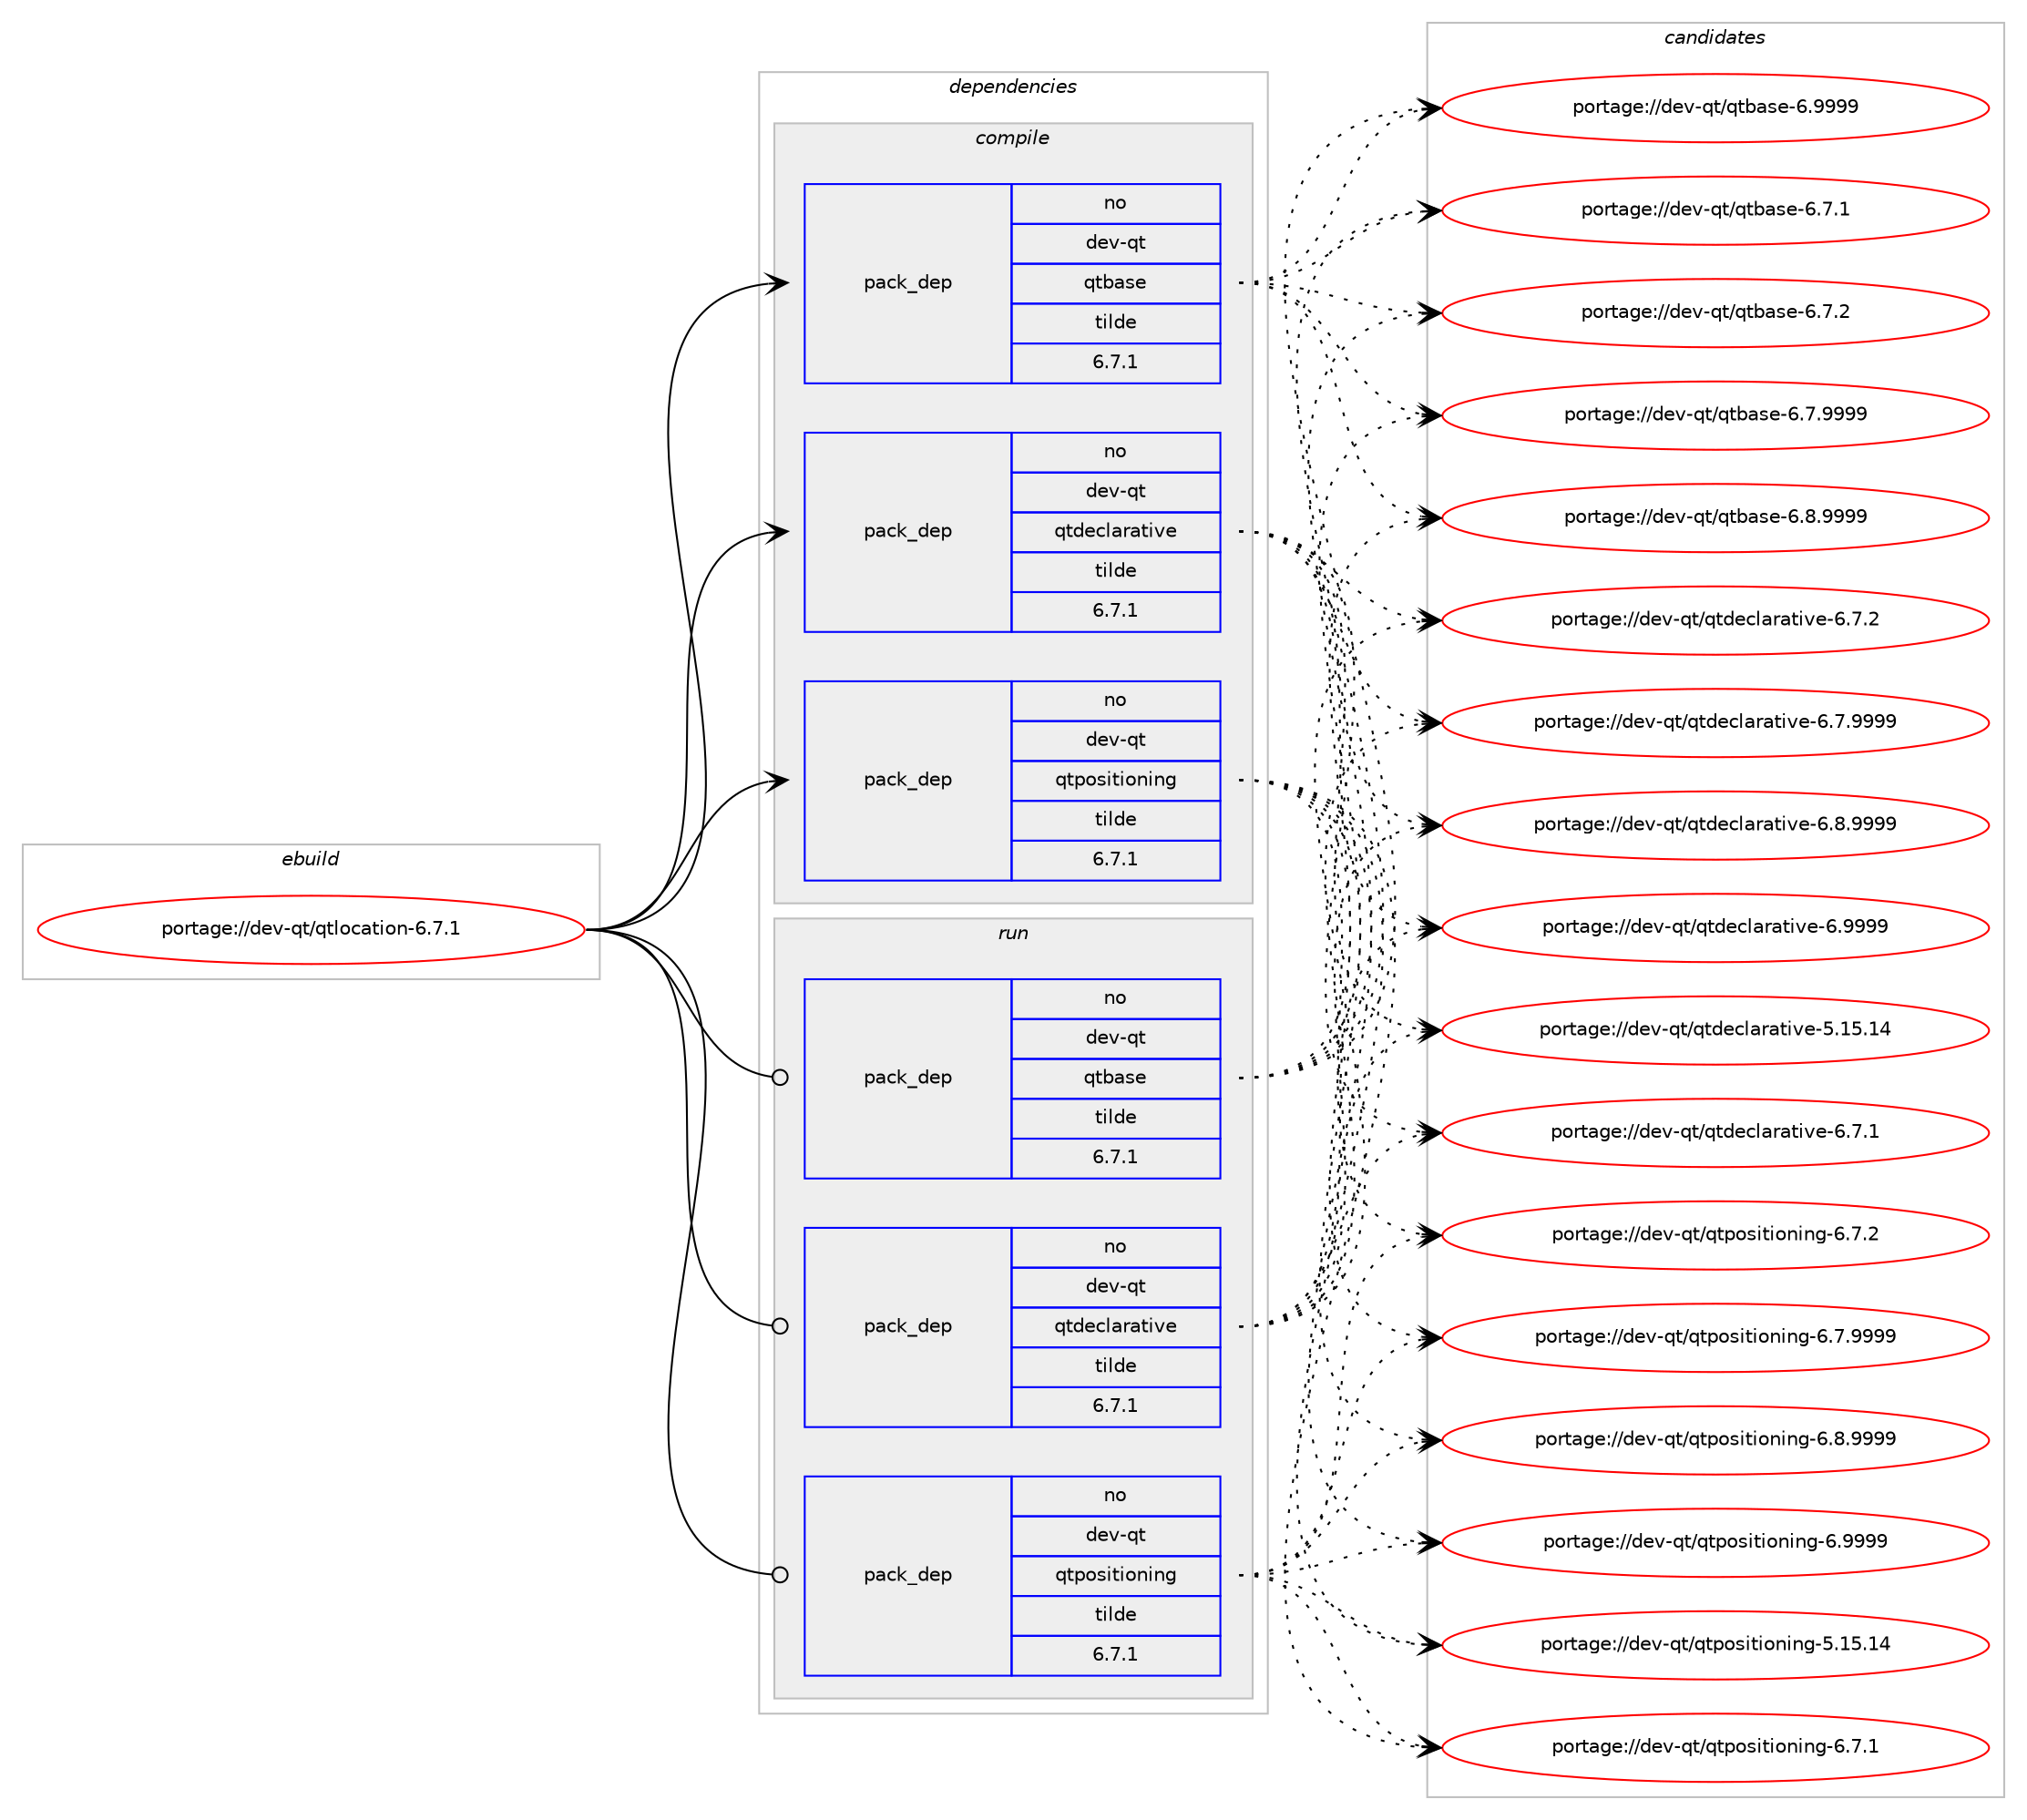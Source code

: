 digraph prolog {

# *************
# Graph options
# *************

newrank=true;
concentrate=true;
compound=true;
graph [rankdir=LR,fontname=Helvetica,fontsize=10,ranksep=1.5];#, ranksep=2.5, nodesep=0.2];
edge  [arrowhead=vee];
node  [fontname=Helvetica,fontsize=10];

# **********
# The ebuild
# **********

subgraph cluster_leftcol {
color=gray;
rank=same;
label=<<i>ebuild</i>>;
id [label="portage://dev-qt/qtlocation-6.7.1", color=red, width=4, href="../dev-qt/qtlocation-6.7.1.svg"];
}

# ****************
# The dependencies
# ****************

subgraph cluster_midcol {
color=gray;
label=<<i>dependencies</i>>;
subgraph cluster_compile {
fillcolor="#eeeeee";
style=filled;
label=<<i>compile</i>>;
subgraph pack43599 {
dependency85670 [label=<<TABLE BORDER="0" CELLBORDER="1" CELLSPACING="0" CELLPADDING="4" WIDTH="220"><TR><TD ROWSPAN="6" CELLPADDING="30">pack_dep</TD></TR><TR><TD WIDTH="110">no</TD></TR><TR><TD>dev-qt</TD></TR><TR><TD>qtbase</TD></TR><TR><TD>tilde</TD></TR><TR><TD>6.7.1</TD></TR></TABLE>>, shape=none, color=blue];
}
id:e -> dependency85670:w [weight=20,style="solid",arrowhead="vee"];
subgraph pack43600 {
dependency85671 [label=<<TABLE BORDER="0" CELLBORDER="1" CELLSPACING="0" CELLPADDING="4" WIDTH="220"><TR><TD ROWSPAN="6" CELLPADDING="30">pack_dep</TD></TR><TR><TD WIDTH="110">no</TD></TR><TR><TD>dev-qt</TD></TR><TR><TD>qtdeclarative</TD></TR><TR><TD>tilde</TD></TR><TR><TD>6.7.1</TD></TR></TABLE>>, shape=none, color=blue];
}
id:e -> dependency85671:w [weight=20,style="solid",arrowhead="vee"];
subgraph pack43601 {
dependency85672 [label=<<TABLE BORDER="0" CELLBORDER="1" CELLSPACING="0" CELLPADDING="4" WIDTH="220"><TR><TD ROWSPAN="6" CELLPADDING="30">pack_dep</TD></TR><TR><TD WIDTH="110">no</TD></TR><TR><TD>dev-qt</TD></TR><TR><TD>qtpositioning</TD></TR><TR><TD>tilde</TD></TR><TR><TD>6.7.1</TD></TR></TABLE>>, shape=none, color=blue];
}
id:e -> dependency85672:w [weight=20,style="solid",arrowhead="vee"];
}
subgraph cluster_compileandrun {
fillcolor="#eeeeee";
style=filled;
label=<<i>compile and run</i>>;
}
subgraph cluster_run {
fillcolor="#eeeeee";
style=filled;
label=<<i>run</i>>;
subgraph pack43602 {
dependency85673 [label=<<TABLE BORDER="0" CELLBORDER="1" CELLSPACING="0" CELLPADDING="4" WIDTH="220"><TR><TD ROWSPAN="6" CELLPADDING="30">pack_dep</TD></TR><TR><TD WIDTH="110">no</TD></TR><TR><TD>dev-qt</TD></TR><TR><TD>qtbase</TD></TR><TR><TD>tilde</TD></TR><TR><TD>6.7.1</TD></TR></TABLE>>, shape=none, color=blue];
}
id:e -> dependency85673:w [weight=20,style="solid",arrowhead="odot"];
subgraph pack43603 {
dependency85674 [label=<<TABLE BORDER="0" CELLBORDER="1" CELLSPACING="0" CELLPADDING="4" WIDTH="220"><TR><TD ROWSPAN="6" CELLPADDING="30">pack_dep</TD></TR><TR><TD WIDTH="110">no</TD></TR><TR><TD>dev-qt</TD></TR><TR><TD>qtdeclarative</TD></TR><TR><TD>tilde</TD></TR><TR><TD>6.7.1</TD></TR></TABLE>>, shape=none, color=blue];
}
id:e -> dependency85674:w [weight=20,style="solid",arrowhead="odot"];
subgraph pack43604 {
dependency85675 [label=<<TABLE BORDER="0" CELLBORDER="1" CELLSPACING="0" CELLPADDING="4" WIDTH="220"><TR><TD ROWSPAN="6" CELLPADDING="30">pack_dep</TD></TR><TR><TD WIDTH="110">no</TD></TR><TR><TD>dev-qt</TD></TR><TR><TD>qtpositioning</TD></TR><TR><TD>tilde</TD></TR><TR><TD>6.7.1</TD></TR></TABLE>>, shape=none, color=blue];
}
id:e -> dependency85675:w [weight=20,style="solid",arrowhead="odot"];
}
}

# **************
# The candidates
# **************

subgraph cluster_choices {
rank=same;
color=gray;
label=<<i>candidates</i>>;

subgraph choice43599 {
color=black;
nodesep=1;
choice10010111845113116471131169897115101455446554649 [label="portage://dev-qt/qtbase-6.7.1", color=red, width=4,href="../dev-qt/qtbase-6.7.1.svg"];
choice10010111845113116471131169897115101455446554650 [label="portage://dev-qt/qtbase-6.7.2", color=red, width=4,href="../dev-qt/qtbase-6.7.2.svg"];
choice10010111845113116471131169897115101455446554657575757 [label="portage://dev-qt/qtbase-6.7.9999", color=red, width=4,href="../dev-qt/qtbase-6.7.9999.svg"];
choice10010111845113116471131169897115101455446564657575757 [label="portage://dev-qt/qtbase-6.8.9999", color=red, width=4,href="../dev-qt/qtbase-6.8.9999.svg"];
choice1001011184511311647113116989711510145544657575757 [label="portage://dev-qt/qtbase-6.9999", color=red, width=4,href="../dev-qt/qtbase-6.9999.svg"];
dependency85670:e -> choice10010111845113116471131169897115101455446554649:w [style=dotted,weight="100"];
dependency85670:e -> choice10010111845113116471131169897115101455446554650:w [style=dotted,weight="100"];
dependency85670:e -> choice10010111845113116471131169897115101455446554657575757:w [style=dotted,weight="100"];
dependency85670:e -> choice10010111845113116471131169897115101455446564657575757:w [style=dotted,weight="100"];
dependency85670:e -> choice1001011184511311647113116989711510145544657575757:w [style=dotted,weight="100"];
}
subgraph choice43600 {
color=black;
nodesep=1;
choice10010111845113116471131161001019910897114971161051181014553464953464952 [label="portage://dev-qt/qtdeclarative-5.15.14", color=red, width=4,href="../dev-qt/qtdeclarative-5.15.14.svg"];
choice1001011184511311647113116100101991089711497116105118101455446554649 [label="portage://dev-qt/qtdeclarative-6.7.1", color=red, width=4,href="../dev-qt/qtdeclarative-6.7.1.svg"];
choice1001011184511311647113116100101991089711497116105118101455446554650 [label="portage://dev-qt/qtdeclarative-6.7.2", color=red, width=4,href="../dev-qt/qtdeclarative-6.7.2.svg"];
choice1001011184511311647113116100101991089711497116105118101455446554657575757 [label="portage://dev-qt/qtdeclarative-6.7.9999", color=red, width=4,href="../dev-qt/qtdeclarative-6.7.9999.svg"];
choice1001011184511311647113116100101991089711497116105118101455446564657575757 [label="portage://dev-qt/qtdeclarative-6.8.9999", color=red, width=4,href="../dev-qt/qtdeclarative-6.8.9999.svg"];
choice100101118451131164711311610010199108971149711610511810145544657575757 [label="portage://dev-qt/qtdeclarative-6.9999", color=red, width=4,href="../dev-qt/qtdeclarative-6.9999.svg"];
dependency85671:e -> choice10010111845113116471131161001019910897114971161051181014553464953464952:w [style=dotted,weight="100"];
dependency85671:e -> choice1001011184511311647113116100101991089711497116105118101455446554649:w [style=dotted,weight="100"];
dependency85671:e -> choice1001011184511311647113116100101991089711497116105118101455446554650:w [style=dotted,weight="100"];
dependency85671:e -> choice1001011184511311647113116100101991089711497116105118101455446554657575757:w [style=dotted,weight="100"];
dependency85671:e -> choice1001011184511311647113116100101991089711497116105118101455446564657575757:w [style=dotted,weight="100"];
dependency85671:e -> choice100101118451131164711311610010199108971149711610511810145544657575757:w [style=dotted,weight="100"];
}
subgraph choice43601 {
color=black;
nodesep=1;
choice10010111845113116471131161121111151051161051111101051101034553464953464952 [label="portage://dev-qt/qtpositioning-5.15.14", color=red, width=4,href="../dev-qt/qtpositioning-5.15.14.svg"];
choice1001011184511311647113116112111115105116105111110105110103455446554649 [label="portage://dev-qt/qtpositioning-6.7.1", color=red, width=4,href="../dev-qt/qtpositioning-6.7.1.svg"];
choice1001011184511311647113116112111115105116105111110105110103455446554650 [label="portage://dev-qt/qtpositioning-6.7.2", color=red, width=4,href="../dev-qt/qtpositioning-6.7.2.svg"];
choice1001011184511311647113116112111115105116105111110105110103455446554657575757 [label="portage://dev-qt/qtpositioning-6.7.9999", color=red, width=4,href="../dev-qt/qtpositioning-6.7.9999.svg"];
choice1001011184511311647113116112111115105116105111110105110103455446564657575757 [label="portage://dev-qt/qtpositioning-6.8.9999", color=red, width=4,href="../dev-qt/qtpositioning-6.8.9999.svg"];
choice100101118451131164711311611211111510511610511111010511010345544657575757 [label="portage://dev-qt/qtpositioning-6.9999", color=red, width=4,href="../dev-qt/qtpositioning-6.9999.svg"];
dependency85672:e -> choice10010111845113116471131161121111151051161051111101051101034553464953464952:w [style=dotted,weight="100"];
dependency85672:e -> choice1001011184511311647113116112111115105116105111110105110103455446554649:w [style=dotted,weight="100"];
dependency85672:e -> choice1001011184511311647113116112111115105116105111110105110103455446554650:w [style=dotted,weight="100"];
dependency85672:e -> choice1001011184511311647113116112111115105116105111110105110103455446554657575757:w [style=dotted,weight="100"];
dependency85672:e -> choice1001011184511311647113116112111115105116105111110105110103455446564657575757:w [style=dotted,weight="100"];
dependency85672:e -> choice100101118451131164711311611211111510511610511111010511010345544657575757:w [style=dotted,weight="100"];
}
subgraph choice43602 {
color=black;
nodesep=1;
choice10010111845113116471131169897115101455446554649 [label="portage://dev-qt/qtbase-6.7.1", color=red, width=4,href="../dev-qt/qtbase-6.7.1.svg"];
choice10010111845113116471131169897115101455446554650 [label="portage://dev-qt/qtbase-6.7.2", color=red, width=4,href="../dev-qt/qtbase-6.7.2.svg"];
choice10010111845113116471131169897115101455446554657575757 [label="portage://dev-qt/qtbase-6.7.9999", color=red, width=4,href="../dev-qt/qtbase-6.7.9999.svg"];
choice10010111845113116471131169897115101455446564657575757 [label="portage://dev-qt/qtbase-6.8.9999", color=red, width=4,href="../dev-qt/qtbase-6.8.9999.svg"];
choice1001011184511311647113116989711510145544657575757 [label="portage://dev-qt/qtbase-6.9999", color=red, width=4,href="../dev-qt/qtbase-6.9999.svg"];
dependency85673:e -> choice10010111845113116471131169897115101455446554649:w [style=dotted,weight="100"];
dependency85673:e -> choice10010111845113116471131169897115101455446554650:w [style=dotted,weight="100"];
dependency85673:e -> choice10010111845113116471131169897115101455446554657575757:w [style=dotted,weight="100"];
dependency85673:e -> choice10010111845113116471131169897115101455446564657575757:w [style=dotted,weight="100"];
dependency85673:e -> choice1001011184511311647113116989711510145544657575757:w [style=dotted,weight="100"];
}
subgraph choice43603 {
color=black;
nodesep=1;
choice10010111845113116471131161001019910897114971161051181014553464953464952 [label="portage://dev-qt/qtdeclarative-5.15.14", color=red, width=4,href="../dev-qt/qtdeclarative-5.15.14.svg"];
choice1001011184511311647113116100101991089711497116105118101455446554649 [label="portage://dev-qt/qtdeclarative-6.7.1", color=red, width=4,href="../dev-qt/qtdeclarative-6.7.1.svg"];
choice1001011184511311647113116100101991089711497116105118101455446554650 [label="portage://dev-qt/qtdeclarative-6.7.2", color=red, width=4,href="../dev-qt/qtdeclarative-6.7.2.svg"];
choice1001011184511311647113116100101991089711497116105118101455446554657575757 [label="portage://dev-qt/qtdeclarative-6.7.9999", color=red, width=4,href="../dev-qt/qtdeclarative-6.7.9999.svg"];
choice1001011184511311647113116100101991089711497116105118101455446564657575757 [label="portage://dev-qt/qtdeclarative-6.8.9999", color=red, width=4,href="../dev-qt/qtdeclarative-6.8.9999.svg"];
choice100101118451131164711311610010199108971149711610511810145544657575757 [label="portage://dev-qt/qtdeclarative-6.9999", color=red, width=4,href="../dev-qt/qtdeclarative-6.9999.svg"];
dependency85674:e -> choice10010111845113116471131161001019910897114971161051181014553464953464952:w [style=dotted,weight="100"];
dependency85674:e -> choice1001011184511311647113116100101991089711497116105118101455446554649:w [style=dotted,weight="100"];
dependency85674:e -> choice1001011184511311647113116100101991089711497116105118101455446554650:w [style=dotted,weight="100"];
dependency85674:e -> choice1001011184511311647113116100101991089711497116105118101455446554657575757:w [style=dotted,weight="100"];
dependency85674:e -> choice1001011184511311647113116100101991089711497116105118101455446564657575757:w [style=dotted,weight="100"];
dependency85674:e -> choice100101118451131164711311610010199108971149711610511810145544657575757:w [style=dotted,weight="100"];
}
subgraph choice43604 {
color=black;
nodesep=1;
choice10010111845113116471131161121111151051161051111101051101034553464953464952 [label="portage://dev-qt/qtpositioning-5.15.14", color=red, width=4,href="../dev-qt/qtpositioning-5.15.14.svg"];
choice1001011184511311647113116112111115105116105111110105110103455446554649 [label="portage://dev-qt/qtpositioning-6.7.1", color=red, width=4,href="../dev-qt/qtpositioning-6.7.1.svg"];
choice1001011184511311647113116112111115105116105111110105110103455446554650 [label="portage://dev-qt/qtpositioning-6.7.2", color=red, width=4,href="../dev-qt/qtpositioning-6.7.2.svg"];
choice1001011184511311647113116112111115105116105111110105110103455446554657575757 [label="portage://dev-qt/qtpositioning-6.7.9999", color=red, width=4,href="../dev-qt/qtpositioning-6.7.9999.svg"];
choice1001011184511311647113116112111115105116105111110105110103455446564657575757 [label="portage://dev-qt/qtpositioning-6.8.9999", color=red, width=4,href="../dev-qt/qtpositioning-6.8.9999.svg"];
choice100101118451131164711311611211111510511610511111010511010345544657575757 [label="portage://dev-qt/qtpositioning-6.9999", color=red, width=4,href="../dev-qt/qtpositioning-6.9999.svg"];
dependency85675:e -> choice10010111845113116471131161121111151051161051111101051101034553464953464952:w [style=dotted,weight="100"];
dependency85675:e -> choice1001011184511311647113116112111115105116105111110105110103455446554649:w [style=dotted,weight="100"];
dependency85675:e -> choice1001011184511311647113116112111115105116105111110105110103455446554650:w [style=dotted,weight="100"];
dependency85675:e -> choice1001011184511311647113116112111115105116105111110105110103455446554657575757:w [style=dotted,weight="100"];
dependency85675:e -> choice1001011184511311647113116112111115105116105111110105110103455446564657575757:w [style=dotted,weight="100"];
dependency85675:e -> choice100101118451131164711311611211111510511610511111010511010345544657575757:w [style=dotted,weight="100"];
}
}

}
